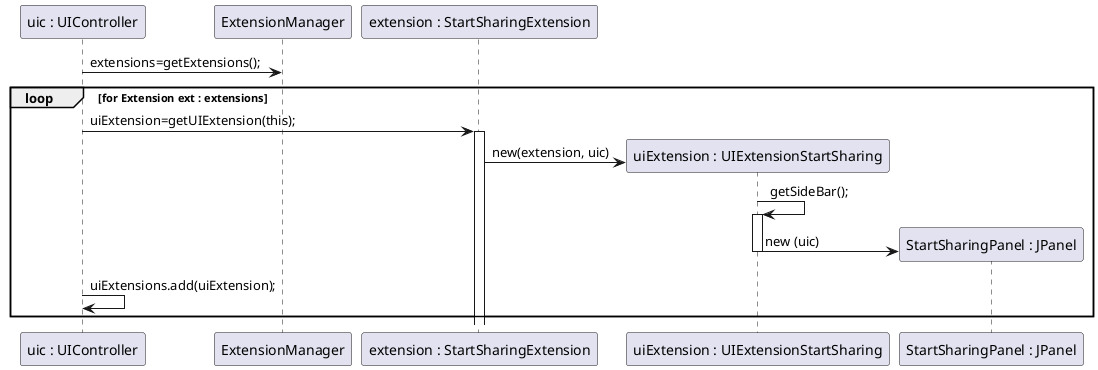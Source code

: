 @startuml doc-files/ipc01_01_design_01.png
  participant "uic : UIController" as UIC
  participant ExtensionManager as ExtM
  participant "extension : StartSharingExtension" as Extension
  participant "uiExtension : UIExtensionStartSharing" as UIExt
  participant "StartSharingPanel : JPanel" as ssp
  UIC -> ExtM : extensions=getExtensions();
  loop for Extension ext : extensions
  	UIC -> Extension : uiExtension=getUIExtension(this);
  	activate Extension
  	create UIExt
  	Extension -> UIExt : new(extension, uic)
  	UIExt -> UIExt : getSideBar();
  	activate UIExt
  	create ssp
  	UIExt -> ssp :  new (uic)  	
  	deactivate UIExt
  	UIC -> UIC : uiExtensions.add(uiExtension);
  end
  @enduml